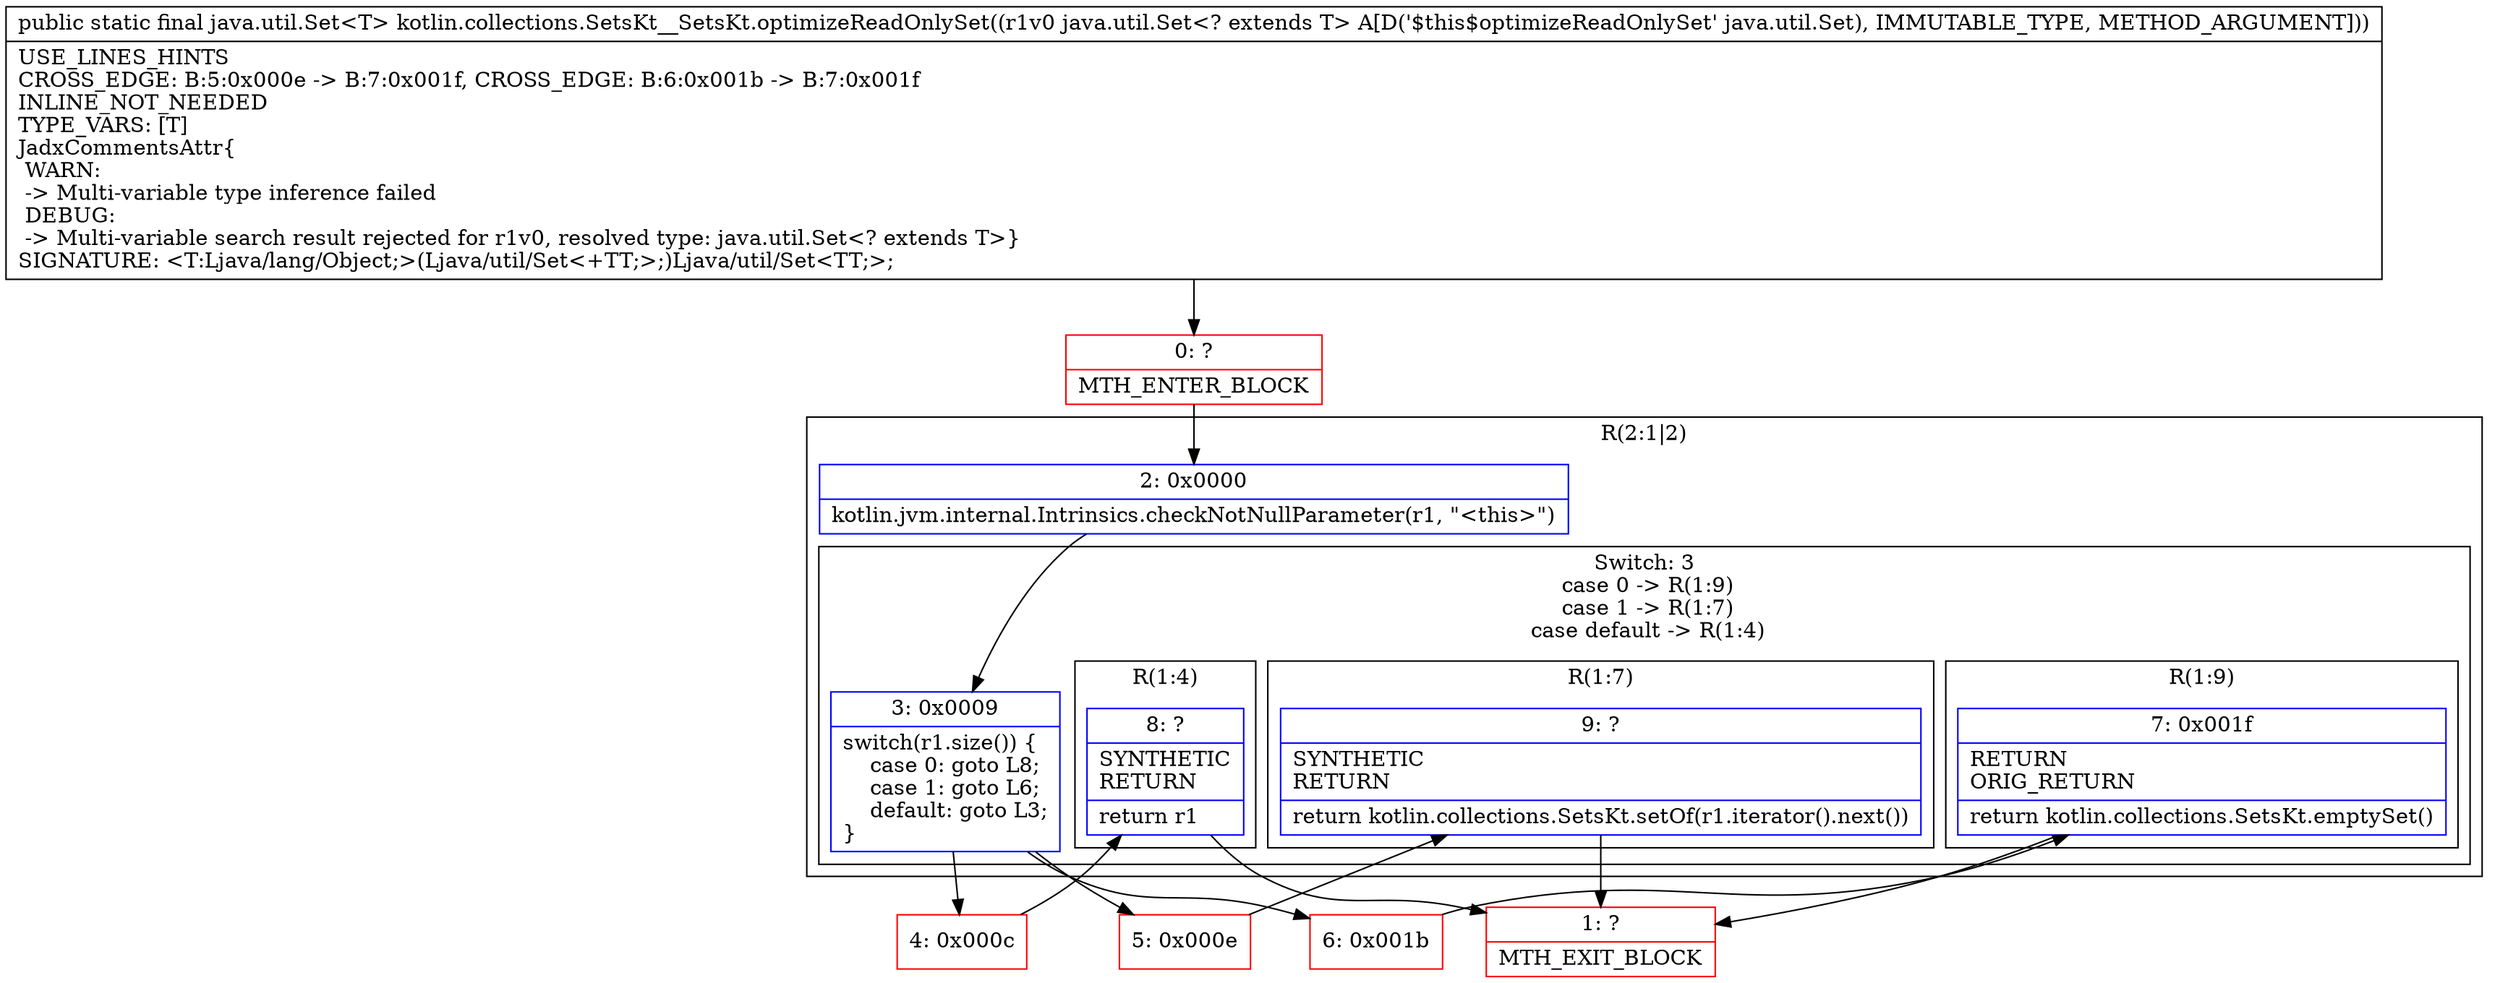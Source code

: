 digraph "CFG forkotlin.collections.SetsKt__SetsKt.optimizeReadOnlySet(Ljava\/util\/Set;)Ljava\/util\/Set;" {
subgraph cluster_Region_2109727475 {
label = "R(2:1|2)";
node [shape=record,color=blue];
Node_2 [shape=record,label="{2\:\ 0x0000|kotlin.jvm.internal.Intrinsics.checkNotNullParameter(r1, \"\<this\>\")\l}"];
subgraph cluster_SwitchRegion_1106795428 {
label = "Switch: 3
 case 0 -> R(1:9)
 case 1 -> R(1:7)
 case default -> R(1:4)";
node [shape=record,color=blue];
Node_3 [shape=record,label="{3\:\ 0x0009|switch(r1.size()) \{\l    case 0: goto L8;\l    case 1: goto L6;\l    default: goto L3;\l\}\l}"];
subgraph cluster_Region_1047698604 {
label = "R(1:9)";
node [shape=record,color=blue];
Node_7 [shape=record,label="{7\:\ 0x001f|RETURN\lORIG_RETURN\l|return kotlin.collections.SetsKt.emptySet()\l}"];
}
subgraph cluster_Region_169965128 {
label = "R(1:7)";
node [shape=record,color=blue];
Node_9 [shape=record,label="{9\:\ ?|SYNTHETIC\lRETURN\l|return kotlin.collections.SetsKt.setOf(r1.iterator().next())\l}"];
}
subgraph cluster_Region_143369605 {
label = "R(1:4)";
node [shape=record,color=blue];
Node_8 [shape=record,label="{8\:\ ?|SYNTHETIC\lRETURN\l|return r1\l}"];
}
}
}
Node_0 [shape=record,color=red,label="{0\:\ ?|MTH_ENTER_BLOCK\l}"];
Node_4 [shape=record,color=red,label="{4\:\ 0x000c}"];
Node_1 [shape=record,color=red,label="{1\:\ ?|MTH_EXIT_BLOCK\l}"];
Node_5 [shape=record,color=red,label="{5\:\ 0x000e}"];
Node_6 [shape=record,color=red,label="{6\:\ 0x001b}"];
MethodNode[shape=record,label="{public static final java.util.Set\<T\> kotlin.collections.SetsKt__SetsKt.optimizeReadOnlySet((r1v0 java.util.Set\<? extends T\> A[D('$this$optimizeReadOnlySet' java.util.Set), IMMUTABLE_TYPE, METHOD_ARGUMENT]))  | USE_LINES_HINTS\lCROSS_EDGE: B:5:0x000e \-\> B:7:0x001f, CROSS_EDGE: B:6:0x001b \-\> B:7:0x001f\lINLINE_NOT_NEEDED\lTYPE_VARS: [T]\lJadxCommentsAttr\{\l WARN: \l \-\> Multi\-variable type inference failed\l DEBUG: \l \-\> Multi\-variable search result rejected for r1v0, resolved type: java.util.Set\<? extends T\>\}\lSIGNATURE: \<T:Ljava\/lang\/Object;\>(Ljava\/util\/Set\<+TT;\>;)Ljava\/util\/Set\<TT;\>;\l}"];
MethodNode -> Node_0;Node_2 -> Node_3;
Node_3 -> Node_4;
Node_3 -> Node_5;
Node_3 -> Node_6;
Node_7 -> Node_1;
Node_9 -> Node_1;
Node_8 -> Node_1;
Node_0 -> Node_2;
Node_4 -> Node_8;
Node_5 -> Node_9;
Node_6 -> Node_7;
}

